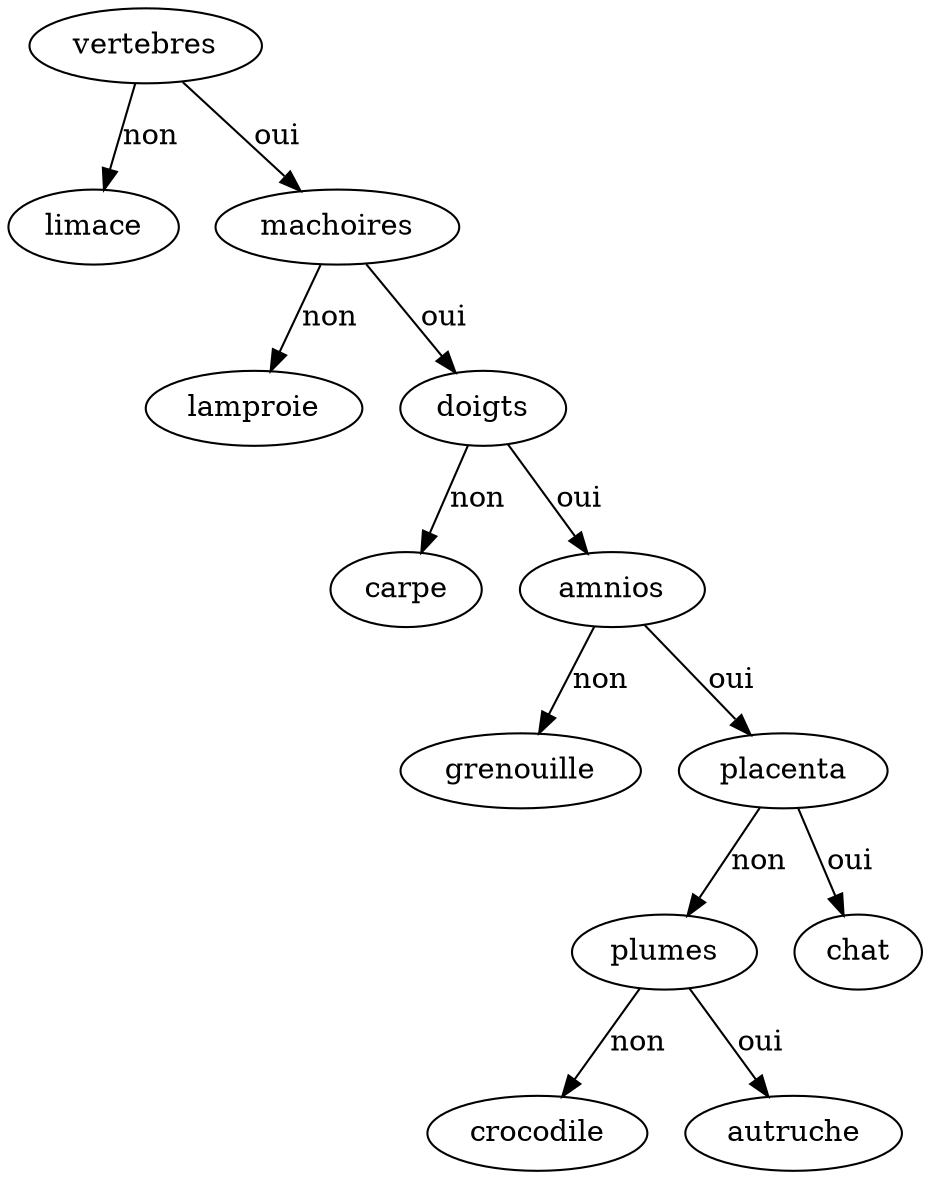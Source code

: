 digraph arbre_avant {
vertebres -> limace [label = "non"]
vertebres -> machoires [label = "oui"]
machoires -> lamproie [label = "non"]
machoires -> doigts [label = "oui"]
doigts -> carpe [label = "non"]
doigts -> amnios [label = "oui"]
amnios -> grenouille [label = "non"]
amnios -> placenta [label = "oui"]
placenta -> plumes [label = "non"]
plumes -> crocodile [label = "non"]
plumes -> autruche [label = "oui"]
placenta -> chat [label = "oui"]
}
